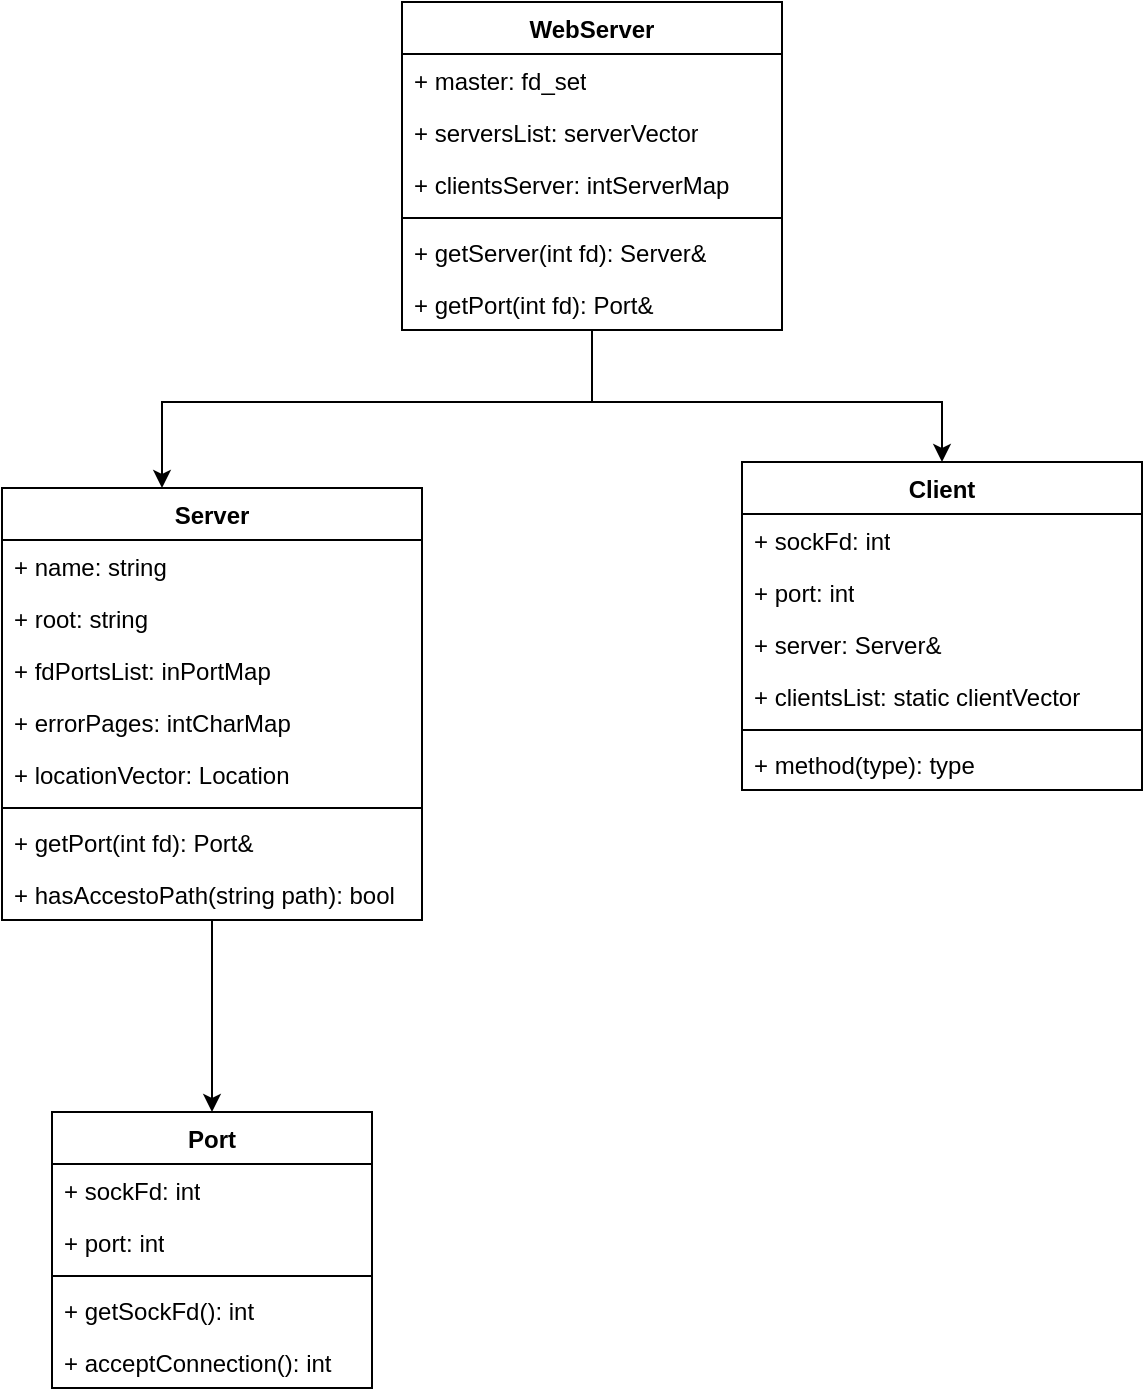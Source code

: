 <mxfile version="22.0.4" type="device">
  <diagram name="Page-1" id="exuCS_qK_Pu5S5YRh86N">
    <mxGraphModel dx="686" dy="1150" grid="1" gridSize="10" guides="1" tooltips="1" connect="1" arrows="1" fold="1" page="1" pageScale="1" pageWidth="827" pageHeight="1169" math="0" shadow="0">
      <root>
        <mxCell id="0" />
        <mxCell id="1" parent="0" />
        <mxCell id="583NijjHx3-b83Eap_vo-8" style="edgeStyle=orthogonalEdgeStyle;rounded=0;orthogonalLoop=1;jettySize=auto;html=1;" parent="1" source="7pixnsAGQdrV5JoGAkK8-17" target="7pixnsAGQdrV5JoGAkK8-21" edge="1">
          <mxGeometry relative="1" as="geometry">
            <Array as="points">
              <mxPoint x="385" y="230" />
              <mxPoint x="170" y="230" />
            </Array>
          </mxGeometry>
        </mxCell>
        <mxCell id="583NijjHx3-b83Eap_vo-9" style="edgeStyle=orthogonalEdgeStyle;rounded=0;orthogonalLoop=1;jettySize=auto;html=1;" parent="1" source="7pixnsAGQdrV5JoGAkK8-17" target="583NijjHx3-b83Eap_vo-1" edge="1">
          <mxGeometry relative="1" as="geometry">
            <Array as="points">
              <mxPoint x="385" y="230" />
              <mxPoint x="560" y="230" />
            </Array>
          </mxGeometry>
        </mxCell>
        <mxCell id="7pixnsAGQdrV5JoGAkK8-17" value="WebServer" style="swimlane;fontStyle=1;align=center;verticalAlign=top;childLayout=stackLayout;horizontal=1;startSize=26;horizontalStack=0;resizeParent=1;resizeParentMax=0;resizeLast=0;collapsible=1;marginBottom=0;whiteSpace=wrap;html=1;" parent="1" vertex="1">
          <mxGeometry x="290" y="30" width="190" height="164" as="geometry" />
        </mxCell>
        <mxCell id="7pixnsAGQdrV5JoGAkK8-6" value="+ master: fd_set" style="text;strokeColor=none;fillColor=none;align=left;verticalAlign=top;spacingLeft=4;spacingRight=4;overflow=hidden;rotatable=0;points=[[0,0.5],[1,0.5]];portConstraint=eastwest;whiteSpace=wrap;html=1;" parent="7pixnsAGQdrV5JoGAkK8-17" vertex="1">
          <mxGeometry y="26" width="190" height="26" as="geometry" />
        </mxCell>
        <mxCell id="7pixnsAGQdrV5JoGAkK8-7" value="+ serversList: serverVector" style="text;strokeColor=none;fillColor=none;align=left;verticalAlign=top;spacingLeft=4;spacingRight=4;overflow=hidden;rotatable=0;points=[[0,0.5],[1,0.5]];portConstraint=eastwest;whiteSpace=wrap;html=1;" parent="7pixnsAGQdrV5JoGAkK8-17" vertex="1">
          <mxGeometry y="52" width="190" height="26" as="geometry" />
        </mxCell>
        <mxCell id="7pixnsAGQdrV5JoGAkK8-38" value="+ clientsServer: intServerMap" style="text;strokeColor=none;fillColor=none;align=left;verticalAlign=top;spacingLeft=4;spacingRight=4;overflow=hidden;rotatable=0;points=[[0,0.5],[1,0.5]];portConstraint=eastwest;whiteSpace=wrap;html=1;" parent="7pixnsAGQdrV5JoGAkK8-17" vertex="1">
          <mxGeometry y="78" width="190" height="26" as="geometry" />
        </mxCell>
        <mxCell id="7pixnsAGQdrV5JoGAkK8-19" value="" style="line;strokeWidth=1;fillColor=none;align=left;verticalAlign=middle;spacingTop=-1;spacingLeft=3;spacingRight=3;rotatable=0;labelPosition=right;points=[];portConstraint=eastwest;strokeColor=inherit;" parent="7pixnsAGQdrV5JoGAkK8-17" vertex="1">
          <mxGeometry y="104" width="190" height="8" as="geometry" />
        </mxCell>
        <mxCell id="7pixnsAGQdrV5JoGAkK8-20" value="+ getServer(int fd): Server&amp;amp;" style="text;strokeColor=none;fillColor=none;align=left;verticalAlign=top;spacingLeft=4;spacingRight=4;overflow=hidden;rotatable=0;points=[[0,0.5],[1,0.5]];portConstraint=eastwest;whiteSpace=wrap;html=1;" parent="7pixnsAGQdrV5JoGAkK8-17" vertex="1">
          <mxGeometry y="112" width="190" height="26" as="geometry" />
        </mxCell>
        <mxCell id="7pixnsAGQdrV5JoGAkK8-30" value="+ getPort(int fd): Port&amp;amp;" style="text;strokeColor=none;fillColor=none;align=left;verticalAlign=top;spacingLeft=4;spacingRight=4;overflow=hidden;rotatable=0;points=[[0,0.5],[1,0.5]];portConstraint=eastwest;whiteSpace=wrap;html=1;" parent="7pixnsAGQdrV5JoGAkK8-17" vertex="1">
          <mxGeometry y="138" width="190" height="26" as="geometry" />
        </mxCell>
        <mxCell id="583NijjHx3-b83Eap_vo-10" style="edgeStyle=orthogonalEdgeStyle;rounded=0;orthogonalLoop=1;jettySize=auto;html=1;entryX=0.5;entryY=0;entryDx=0;entryDy=0;" parent="1" source="7pixnsAGQdrV5JoGAkK8-21" target="7pixnsAGQdrV5JoGAkK8-25" edge="1">
          <mxGeometry relative="1" as="geometry" />
        </mxCell>
        <mxCell id="7pixnsAGQdrV5JoGAkK8-21" value="Server" style="swimlane;fontStyle=1;align=center;verticalAlign=top;childLayout=stackLayout;horizontal=1;startSize=26;horizontalStack=0;resizeParent=1;resizeParentMax=0;resizeLast=0;collapsible=1;marginBottom=0;whiteSpace=wrap;html=1;" parent="1" vertex="1">
          <mxGeometry x="90" y="273" width="210" height="216" as="geometry" />
        </mxCell>
        <mxCell id="gca_5iW93XDWfkWxs2c1-1" value="+ name: string" style="text;strokeColor=none;fillColor=none;align=left;verticalAlign=top;spacingLeft=4;spacingRight=4;overflow=hidden;rotatable=0;points=[[0,0.5],[1,0.5]];portConstraint=eastwest;whiteSpace=wrap;html=1;" vertex="1" parent="7pixnsAGQdrV5JoGAkK8-21">
          <mxGeometry y="26" width="210" height="26" as="geometry" />
        </mxCell>
        <mxCell id="gca_5iW93XDWfkWxs2c1-2" value="+ root: string" style="text;strokeColor=none;fillColor=none;align=left;verticalAlign=top;spacingLeft=4;spacingRight=4;overflow=hidden;rotatable=0;points=[[0,0.5],[1,0.5]];portConstraint=eastwest;whiteSpace=wrap;html=1;" vertex="1" parent="7pixnsAGQdrV5JoGAkK8-21">
          <mxGeometry y="52" width="210" height="26" as="geometry" />
        </mxCell>
        <mxCell id="7pixnsAGQdrV5JoGAkK8-11" value="+ fdPortsList: inPortMap" style="text;strokeColor=none;fillColor=none;align=left;verticalAlign=top;spacingLeft=4;spacingRight=4;overflow=hidden;rotatable=0;points=[[0,0.5],[1,0.5]];portConstraint=eastwest;whiteSpace=wrap;html=1;" parent="7pixnsAGQdrV5JoGAkK8-21" vertex="1">
          <mxGeometry y="78" width="210" height="26" as="geometry" />
        </mxCell>
        <mxCell id="7pixnsAGQdrV5JoGAkK8-10" value="+ errorPages: intCharMap" style="text;strokeColor=none;fillColor=none;align=left;verticalAlign=top;spacingLeft=4;spacingRight=4;overflow=hidden;rotatable=0;points=[[0,0.5],[1,0.5]];portConstraint=eastwest;whiteSpace=wrap;html=1;" parent="7pixnsAGQdrV5JoGAkK8-21" vertex="1">
          <mxGeometry y="104" width="210" height="26" as="geometry" />
        </mxCell>
        <mxCell id="gca_5iW93XDWfkWxs2c1-3" value="+ locationVector: Location" style="text;strokeColor=none;fillColor=none;align=left;verticalAlign=top;spacingLeft=4;spacingRight=4;overflow=hidden;rotatable=0;points=[[0,0.5],[1,0.5]];portConstraint=eastwest;whiteSpace=wrap;html=1;" vertex="1" parent="7pixnsAGQdrV5JoGAkK8-21">
          <mxGeometry y="130" width="210" height="26" as="geometry" />
        </mxCell>
        <mxCell id="7pixnsAGQdrV5JoGAkK8-23" value="" style="line;strokeWidth=1;fillColor=none;align=left;verticalAlign=middle;spacingTop=-1;spacingLeft=3;spacingRight=3;rotatable=0;labelPosition=right;points=[];portConstraint=eastwest;strokeColor=inherit;" parent="7pixnsAGQdrV5JoGAkK8-21" vertex="1">
          <mxGeometry y="156" width="210" height="8" as="geometry" />
        </mxCell>
        <mxCell id="7pixnsAGQdrV5JoGAkK8-24" value="+ getPort(int fd): Port&amp;amp;" style="text;strokeColor=none;fillColor=none;align=left;verticalAlign=top;spacingLeft=4;spacingRight=4;overflow=hidden;rotatable=0;points=[[0,0.5],[1,0.5]];portConstraint=eastwest;whiteSpace=wrap;html=1;" parent="7pixnsAGQdrV5JoGAkK8-21" vertex="1">
          <mxGeometry y="164" width="210" height="26" as="geometry" />
        </mxCell>
        <mxCell id="583NijjHx3-b83Eap_vo-13" value="+ hasAccestoPath(string path): bool" style="text;strokeColor=none;fillColor=none;align=left;verticalAlign=top;spacingLeft=4;spacingRight=4;overflow=hidden;rotatable=0;points=[[0,0.5],[1,0.5]];portConstraint=eastwest;whiteSpace=wrap;html=1;" parent="7pixnsAGQdrV5JoGAkK8-21" vertex="1">
          <mxGeometry y="190" width="210" height="26" as="geometry" />
        </mxCell>
        <mxCell id="7pixnsAGQdrV5JoGAkK8-25" value="Port" style="swimlane;fontStyle=1;align=center;verticalAlign=top;childLayout=stackLayout;horizontal=1;startSize=26;horizontalStack=0;resizeParent=1;resizeParentMax=0;resizeLast=0;collapsible=1;marginBottom=0;whiteSpace=wrap;html=1;" parent="1" vertex="1">
          <mxGeometry x="115" y="585" width="160" height="138" as="geometry" />
        </mxCell>
        <mxCell id="7pixnsAGQdrV5JoGAkK8-14" value="+ sockFd: int" style="text;strokeColor=none;fillColor=none;align=left;verticalAlign=top;spacingLeft=4;spacingRight=4;overflow=hidden;rotatable=0;points=[[0,0.5],[1,0.5]];portConstraint=eastwest;whiteSpace=wrap;html=1;" parent="7pixnsAGQdrV5JoGAkK8-25" vertex="1">
          <mxGeometry y="26" width="160" height="26" as="geometry" />
        </mxCell>
        <mxCell id="7pixnsAGQdrV5JoGAkK8-15" value="+ port: int" style="text;strokeColor=none;fillColor=none;align=left;verticalAlign=top;spacingLeft=4;spacingRight=4;overflow=hidden;rotatable=0;points=[[0,0.5],[1,0.5]];portConstraint=eastwest;whiteSpace=wrap;html=1;" parent="7pixnsAGQdrV5JoGAkK8-25" vertex="1">
          <mxGeometry y="52" width="160" height="26" as="geometry" />
        </mxCell>
        <mxCell id="7pixnsAGQdrV5JoGAkK8-27" value="" style="line;strokeWidth=1;fillColor=none;align=left;verticalAlign=middle;spacingTop=-1;spacingLeft=3;spacingRight=3;rotatable=0;labelPosition=right;points=[];portConstraint=eastwest;strokeColor=inherit;" parent="7pixnsAGQdrV5JoGAkK8-25" vertex="1">
          <mxGeometry y="78" width="160" height="8" as="geometry" />
        </mxCell>
        <mxCell id="7pixnsAGQdrV5JoGAkK8-28" value="+ getSockFd(): int" style="text;strokeColor=none;fillColor=none;align=left;verticalAlign=top;spacingLeft=4;spacingRight=4;overflow=hidden;rotatable=0;points=[[0,0.5],[1,0.5]];portConstraint=eastwest;whiteSpace=wrap;html=1;" parent="7pixnsAGQdrV5JoGAkK8-25" vertex="1">
          <mxGeometry y="86" width="160" height="26" as="geometry" />
        </mxCell>
        <mxCell id="583NijjHx3-b83Eap_vo-14" value="+ acceptConnection(): int" style="text;strokeColor=none;fillColor=none;align=left;verticalAlign=top;spacingLeft=4;spacingRight=4;overflow=hidden;rotatable=0;points=[[0,0.5],[1,0.5]];portConstraint=eastwest;whiteSpace=wrap;html=1;" parent="7pixnsAGQdrV5JoGAkK8-25" vertex="1">
          <mxGeometry y="112" width="160" height="26" as="geometry" />
        </mxCell>
        <mxCell id="583NijjHx3-b83Eap_vo-1" value="Client" style="swimlane;fontStyle=1;align=center;verticalAlign=top;childLayout=stackLayout;horizontal=1;startSize=26;horizontalStack=0;resizeParent=1;resizeParentMax=0;resizeLast=0;collapsible=1;marginBottom=0;whiteSpace=wrap;html=1;" parent="1" vertex="1">
          <mxGeometry x="460" y="260" width="200" height="164" as="geometry" />
        </mxCell>
        <mxCell id="583NijjHx3-b83Eap_vo-2" value="+ sockFd: int" style="text;strokeColor=none;fillColor=none;align=left;verticalAlign=top;spacingLeft=4;spacingRight=4;overflow=hidden;rotatable=0;points=[[0,0.5],[1,0.5]];portConstraint=eastwest;whiteSpace=wrap;html=1;" parent="583NijjHx3-b83Eap_vo-1" vertex="1">
          <mxGeometry y="26" width="200" height="26" as="geometry" />
        </mxCell>
        <mxCell id="583NijjHx3-b83Eap_vo-7" value="+ port: int" style="text;strokeColor=none;fillColor=none;align=left;verticalAlign=top;spacingLeft=4;spacingRight=4;overflow=hidden;rotatable=0;points=[[0,0.5],[1,0.5]];portConstraint=eastwest;whiteSpace=wrap;html=1;" parent="583NijjHx3-b83Eap_vo-1" vertex="1">
          <mxGeometry y="52" width="200" height="26" as="geometry" />
        </mxCell>
        <mxCell id="583NijjHx3-b83Eap_vo-5" value="+ server: Server&amp;amp;" style="text;strokeColor=none;fillColor=none;align=left;verticalAlign=top;spacingLeft=4;spacingRight=4;overflow=hidden;rotatable=0;points=[[0,0.5],[1,0.5]];portConstraint=eastwest;whiteSpace=wrap;html=1;" parent="583NijjHx3-b83Eap_vo-1" vertex="1">
          <mxGeometry y="78" width="200" height="26" as="geometry" />
        </mxCell>
        <mxCell id="583NijjHx3-b83Eap_vo-11" value="+ clientsList: static clientVector" style="text;strokeColor=none;fillColor=none;align=left;verticalAlign=top;spacingLeft=4;spacingRight=4;overflow=hidden;rotatable=0;points=[[0,0.5],[1,0.5]];portConstraint=eastwest;whiteSpace=wrap;html=1;" parent="583NijjHx3-b83Eap_vo-1" vertex="1">
          <mxGeometry y="104" width="200" height="26" as="geometry" />
        </mxCell>
        <mxCell id="583NijjHx3-b83Eap_vo-3" value="" style="line;strokeWidth=1;fillColor=none;align=left;verticalAlign=middle;spacingTop=-1;spacingLeft=3;spacingRight=3;rotatable=0;labelPosition=right;points=[];portConstraint=eastwest;strokeColor=inherit;" parent="583NijjHx3-b83Eap_vo-1" vertex="1">
          <mxGeometry y="130" width="200" height="8" as="geometry" />
        </mxCell>
        <mxCell id="583NijjHx3-b83Eap_vo-4" value="+ method(type): type" style="text;strokeColor=none;fillColor=none;align=left;verticalAlign=top;spacingLeft=4;spacingRight=4;overflow=hidden;rotatable=0;points=[[0,0.5],[1,0.5]];portConstraint=eastwest;whiteSpace=wrap;html=1;" parent="583NijjHx3-b83Eap_vo-1" vertex="1">
          <mxGeometry y="138" width="200" height="26" as="geometry" />
        </mxCell>
      </root>
    </mxGraphModel>
  </diagram>
</mxfile>
